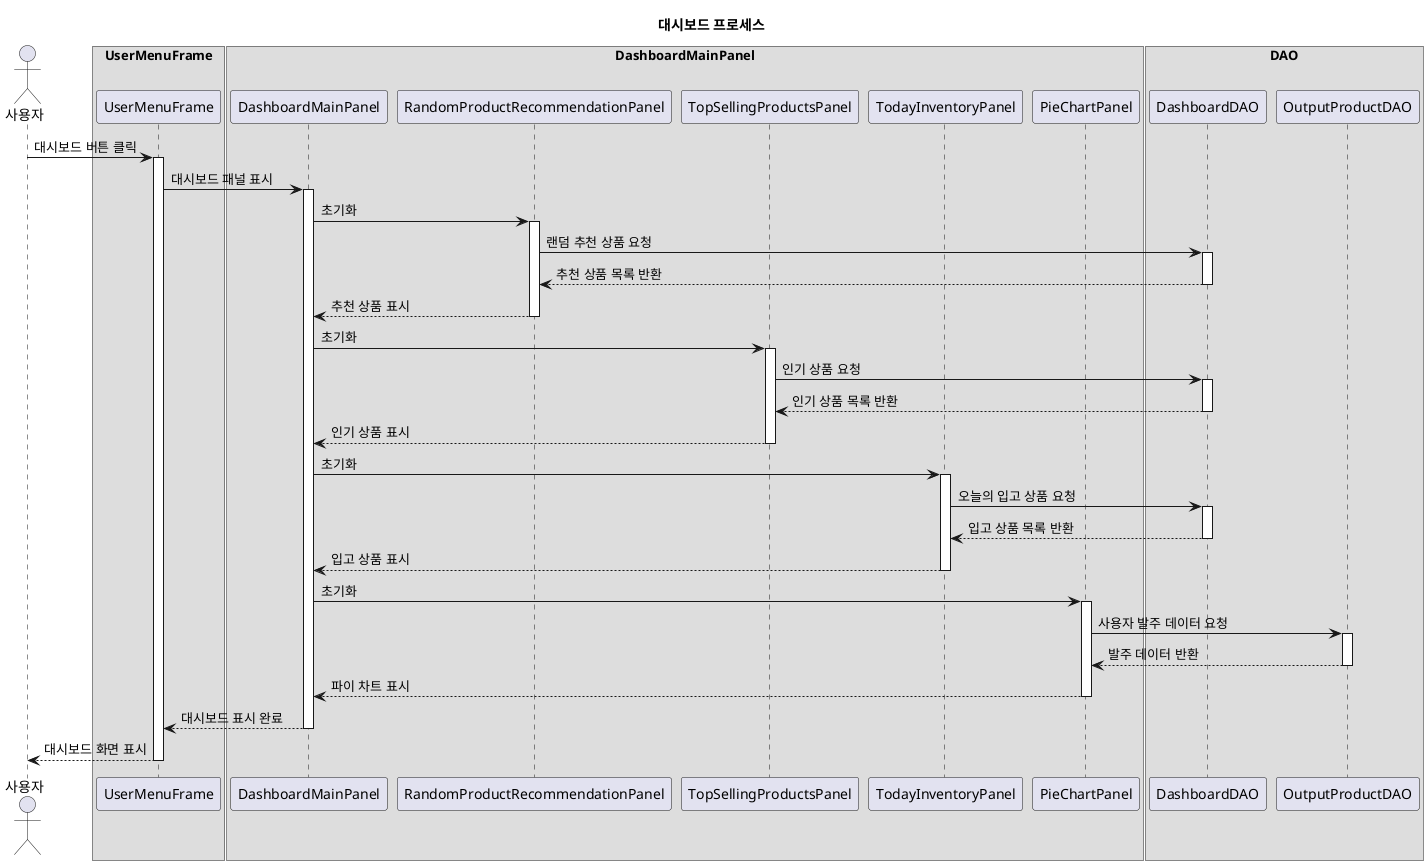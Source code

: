 @startuml
autoactivate on
title 대시보드 프로세스
actor 사용자 as user
box "UserMenuFrame"
participant UserMenuFrame
end box
box "DashboardMainPanel"
participant DashboardMainPanel
participant RandomProductRecommendationPanel
participant TopSellingProductsPanel
participant TodayInventoryPanel
participant PieChartPanel
end box
box "DAO"
participant DashboardDAO
participant OutputProductDAO
end box
user -> UserMenuFrame : 대시보드 버튼 클릭
UserMenuFrame -> DashboardMainPanel : 대시보드 패널 표시
DashboardMainPanel -> RandomProductRecommendationPanel : 초기화
RandomProductRecommendationPanel -> DashboardDAO : 랜덤 추천 상품 요청
DashboardDAO --> RandomProductRecommendationPanel : 추천 상품 목록 반환
RandomProductRecommendationPanel --> DashboardMainPanel : 추천 상품 표시
DashboardMainPanel -> TopSellingProductsPanel : 초기화
TopSellingProductsPanel -> DashboardDAO : 인기 상품 요청
DashboardDAO --> TopSellingProductsPanel : 인기 상품 목록 반환
TopSellingProductsPanel --> DashboardMainPanel : 인기 상품 표시
DashboardMainPanel -> TodayInventoryPanel : 초기화
TodayInventoryPanel -> DashboardDAO : 오늘의 입고 상품 요청
DashboardDAO --> TodayInventoryPanel : 입고 상품 목록 반환
TodayInventoryPanel --> DashboardMainPanel : 입고 상품 표시
DashboardMainPanel -> PieChartPanel : 초기화
PieChartPanel -> OutputProductDAO : 사용자 발주 데이터 요청
OutputProductDAO --> PieChartPanel : 발주 데이터 반환
PieChartPanel --> DashboardMainPanel : 파이 차트 표시
DashboardMainPanel --> UserMenuFrame : 대시보드 표시 완료
UserMenuFrame --> user : 대시보드 화면 표시
@enduml